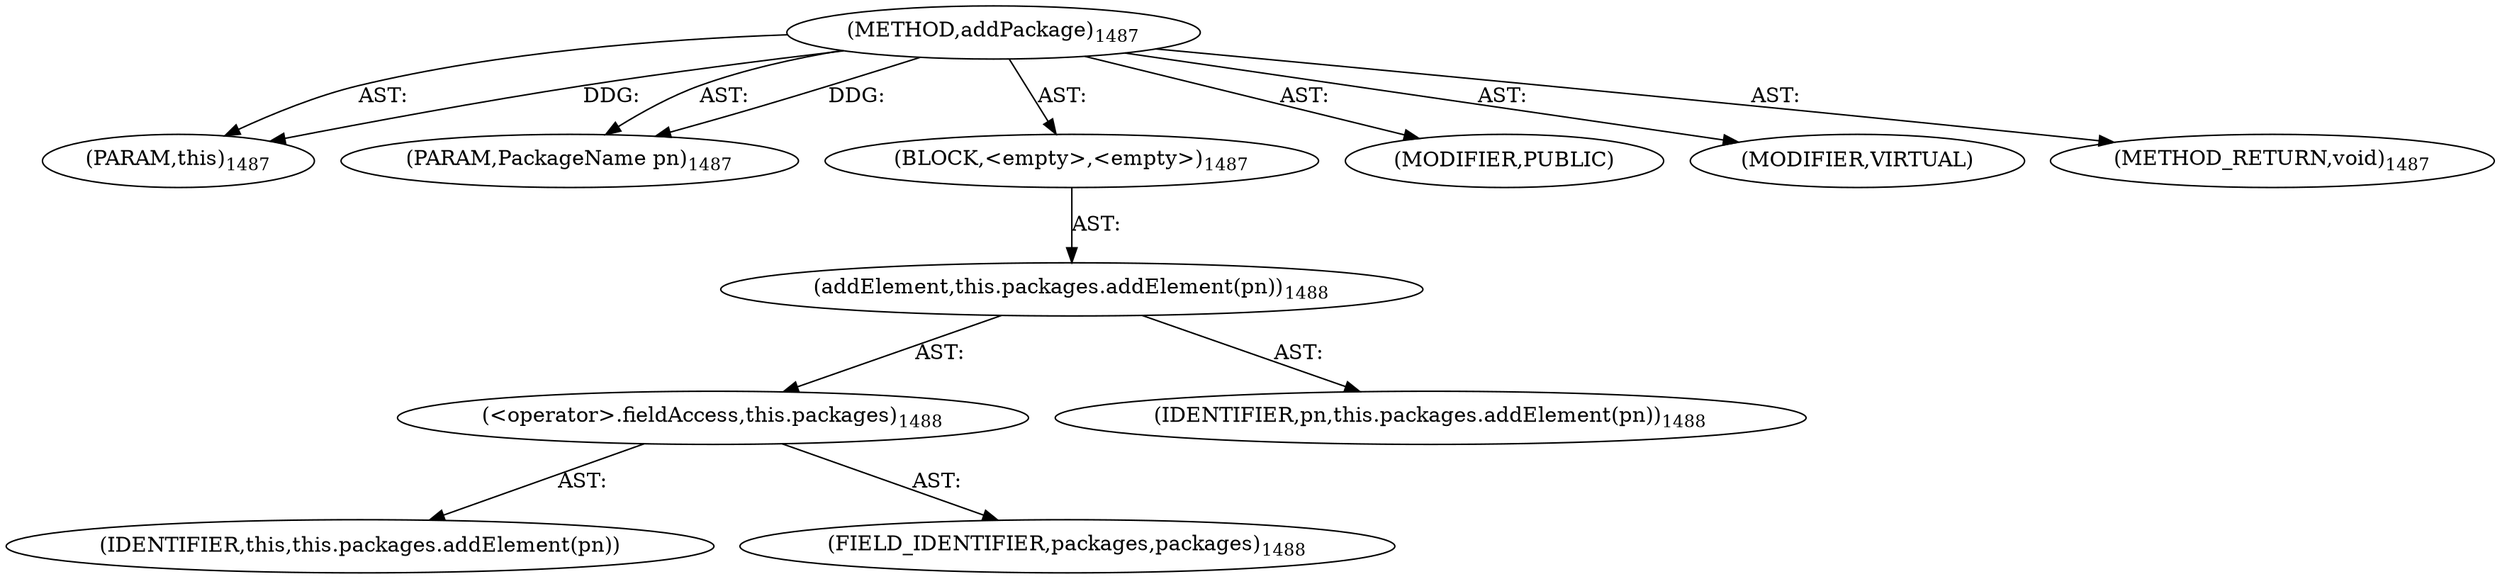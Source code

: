 digraph "addPackage" {  
"111669149813" [label = <(METHOD,addPackage)<SUB>1487</SUB>> ]
"115964117213" [label = <(PARAM,this)<SUB>1487</SUB>> ]
"115964117214" [label = <(PARAM,PackageName pn)<SUB>1487</SUB>> ]
"25769803965" [label = <(BLOCK,&lt;empty&gt;,&lt;empty&gt;)<SUB>1487</SUB>> ]
"30064771684" [label = <(addElement,this.packages.addElement(pn))<SUB>1488</SUB>> ]
"30064771685" [label = <(&lt;operator&gt;.fieldAccess,this.packages)<SUB>1488</SUB>> ]
"68719477239" [label = <(IDENTIFIER,this,this.packages.addElement(pn))> ]
"55834575037" [label = <(FIELD_IDENTIFIER,packages,packages)<SUB>1488</SUB>> ]
"68719477240" [label = <(IDENTIFIER,pn,this.packages.addElement(pn))<SUB>1488</SUB>> ]
"133143986471" [label = <(MODIFIER,PUBLIC)> ]
"133143986472" [label = <(MODIFIER,VIRTUAL)> ]
"128849018997" [label = <(METHOD_RETURN,void)<SUB>1487</SUB>> ]
  "111669149813" -> "115964117213"  [ label = "AST: "] 
  "111669149813" -> "115964117214"  [ label = "AST: "] 
  "111669149813" -> "25769803965"  [ label = "AST: "] 
  "111669149813" -> "133143986471"  [ label = "AST: "] 
  "111669149813" -> "133143986472"  [ label = "AST: "] 
  "111669149813" -> "128849018997"  [ label = "AST: "] 
  "25769803965" -> "30064771684"  [ label = "AST: "] 
  "30064771684" -> "30064771685"  [ label = "AST: "] 
  "30064771684" -> "68719477240"  [ label = "AST: "] 
  "30064771685" -> "68719477239"  [ label = "AST: "] 
  "30064771685" -> "55834575037"  [ label = "AST: "] 
  "111669149813" -> "115964117213"  [ label = "DDG: "] 
  "111669149813" -> "115964117214"  [ label = "DDG: "] 
}
